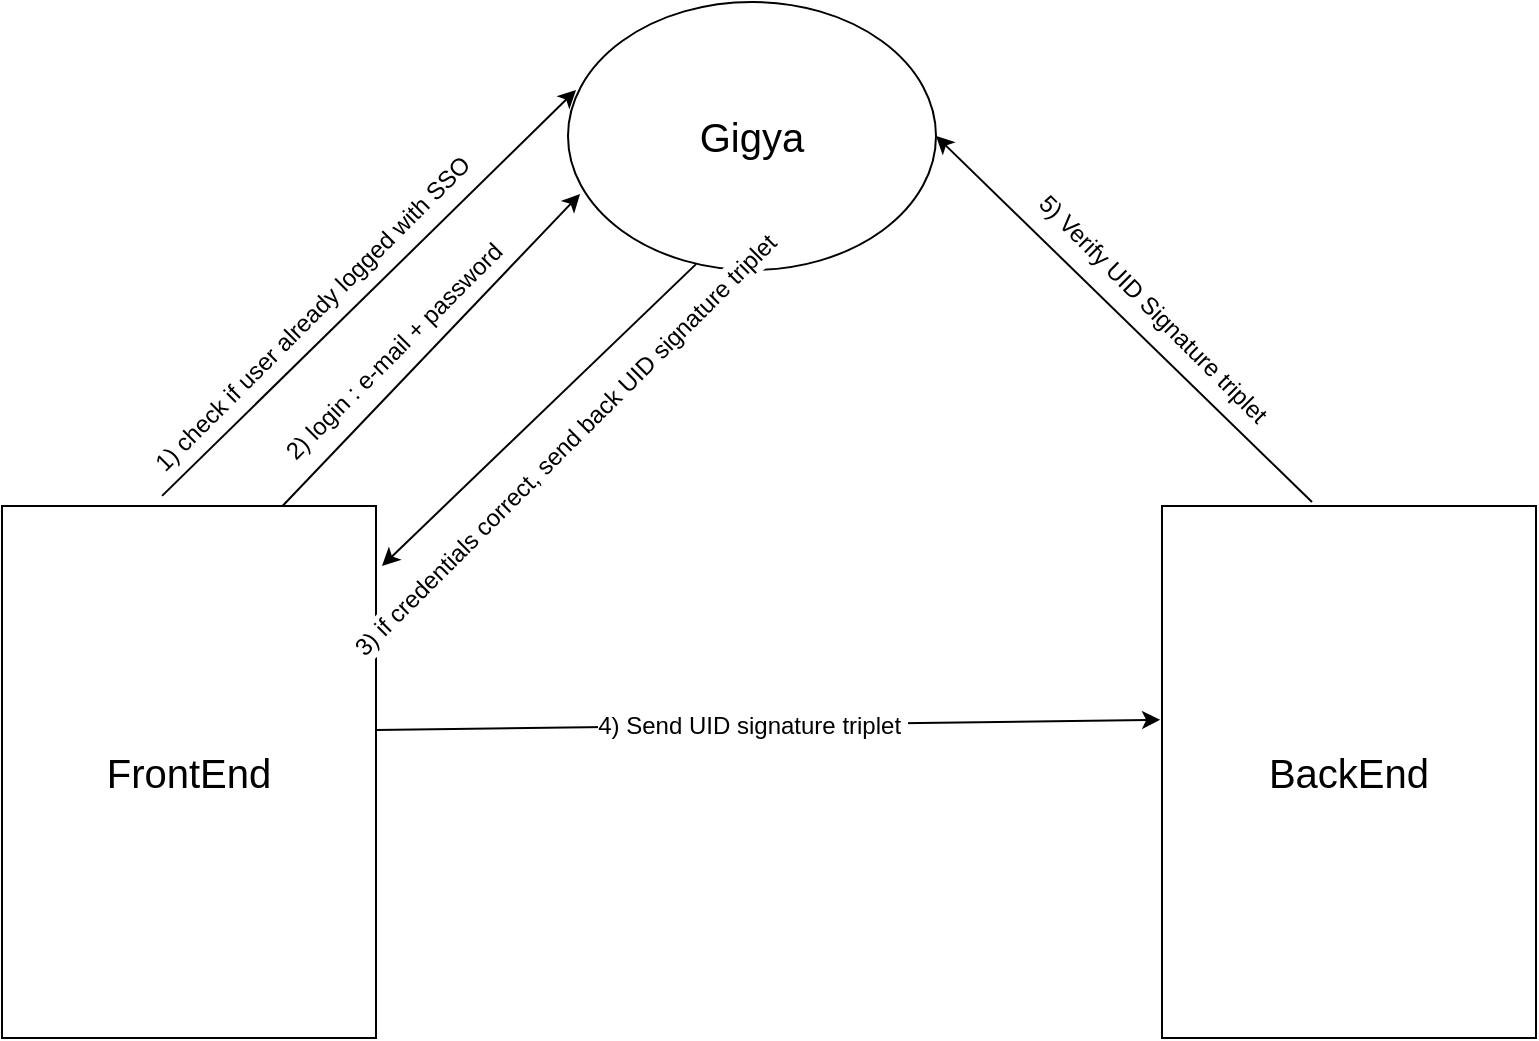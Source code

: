 <mxfile version="12.2.6" type="github" pages="1">
  <diagram id="T51DL8VS3MEVyypuouv7" name="Page-1">
    <mxGraphModel dx="1417" dy="737" grid="0" gridSize="10" guides="1" tooltips="1" connect="1" arrows="1" fold="1" page="1" pageScale="1" pageWidth="827" pageHeight="1169" math="0" shadow="0">
      <root>
        <mxCell id="0"/>
        <mxCell id="1" parent="0"/>
        <mxCell id="QNshcc1E57g5_kJ_p8iO-1" value="&lt;font style=&quot;font-size: 20px&quot;&gt;FrontEnd&lt;/font&gt;" style="rounded=0;whiteSpace=wrap;html=1;" vertex="1" parent="1">
          <mxGeometry x="29" y="274" width="187" height="266" as="geometry"/>
        </mxCell>
        <mxCell id="QNshcc1E57g5_kJ_p8iO-3" value="&lt;font style=&quot;font-size: 20px&quot;&gt;Gigya&lt;/font&gt;" style="ellipse;whiteSpace=wrap;html=1;" vertex="1" parent="1">
          <mxGeometry x="312" y="22" width="184" height="134" as="geometry"/>
        </mxCell>
        <mxCell id="QNshcc1E57g5_kJ_p8iO-4" value="" style="endArrow=classic;html=1;entryX=0.033;entryY=0.716;entryDx=0;entryDy=0;exitX=0.75;exitY=0;exitDx=0;exitDy=0;entryPerimeter=0;" edge="1" parent="1" source="QNshcc1E57g5_kJ_p8iO-1" target="QNshcc1E57g5_kJ_p8iO-3">
          <mxGeometry width="50" height="50" relative="1" as="geometry">
            <mxPoint x="65" y="405" as="sourcePoint"/>
            <mxPoint x="115" y="355" as="targetPoint"/>
          </mxGeometry>
        </mxCell>
        <mxCell id="QNshcc1E57g5_kJ_p8iO-5" value="2) login : e-mail + password" style="text;html=1;resizable=0;points=[];align=center;verticalAlign=middle;labelBackgroundColor=#ffffff;rotation=-45;" vertex="1" connectable="0" parent="QNshcc1E57g5_kJ_p8iO-4">
          <mxGeometry x="0.15" y="3" relative="1" as="geometry">
            <mxPoint x="-28" y="15" as="offset"/>
          </mxGeometry>
        </mxCell>
        <mxCell id="QNshcc1E57g5_kJ_p8iO-8" value="" style="endArrow=classic;html=1;exitX=0.348;exitY=0.978;exitDx=0;exitDy=0;exitPerimeter=0;" edge="1" parent="1" source="QNshcc1E57g5_kJ_p8iO-3">
          <mxGeometry width="50" height="50" relative="1" as="geometry">
            <mxPoint x="58" y="484" as="sourcePoint"/>
            <mxPoint x="219" y="304" as="targetPoint"/>
          </mxGeometry>
        </mxCell>
        <mxCell id="QNshcc1E57g5_kJ_p8iO-9" value="3) if credentials correct, send back UID signature triplet" style="text;html=1;resizable=0;points=[];align=center;verticalAlign=middle;labelBackgroundColor=#ffffff;rotation=-45;" vertex="1" connectable="0" parent="1">
          <mxGeometry x="323.808" y="225.313" as="geometry">
            <mxPoint x="-23" y="4" as="offset"/>
          </mxGeometry>
        </mxCell>
        <mxCell id="QNshcc1E57g5_kJ_p8iO-11" value="" style="endArrow=classic;html=1;entryX=0.022;entryY=0.328;entryDx=0;entryDy=0;entryPerimeter=0;exitX=0.428;exitY=-0.019;exitDx=0;exitDy=0;exitPerimeter=0;" edge="1" parent="1" source="QNshcc1E57g5_kJ_p8iO-1" target="QNshcc1E57g5_kJ_p8iO-3">
          <mxGeometry width="50" height="50" relative="1" as="geometry">
            <mxPoint x="29" y="448" as="sourcePoint"/>
            <mxPoint x="79" y="398" as="targetPoint"/>
          </mxGeometry>
        </mxCell>
        <mxCell id="QNshcc1E57g5_kJ_p8iO-12" value="1) check if user already logged with SSO" style="text;html=1;resizable=0;points=[];align=center;verticalAlign=middle;labelBackgroundColor=#ffffff;rotation=-45;" vertex="1" connectable="0" parent="1">
          <mxGeometry x="194.625" y="156.124" as="geometry">
            <mxPoint x="-23" y="8" as="offset"/>
          </mxGeometry>
        </mxCell>
        <mxCell id="QNshcc1E57g5_kJ_p8iO-13" value="&lt;font style=&quot;font-size: 20px&quot;&gt;BackEnd&lt;/font&gt;" style="rounded=0;whiteSpace=wrap;html=1;" vertex="1" parent="1">
          <mxGeometry x="609" y="274" width="187" height="266" as="geometry"/>
        </mxCell>
        <mxCell id="QNshcc1E57g5_kJ_p8iO-14" value="" style="endArrow=classic;html=1;exitX=1;exitY=0.421;exitDx=0;exitDy=0;exitPerimeter=0;entryX=-0.005;entryY=0.402;entryDx=0;entryDy=0;entryPerimeter=0;" edge="1" parent="1" source="QNshcc1E57g5_kJ_p8iO-1" target="QNshcc1E57g5_kJ_p8iO-13">
          <mxGeometry width="50" height="50" relative="1" as="geometry">
            <mxPoint x="324" y="407" as="sourcePoint"/>
            <mxPoint x="374" y="357" as="targetPoint"/>
          </mxGeometry>
        </mxCell>
        <mxCell id="QNshcc1E57g5_kJ_p8iO-15" value="4) Send UID signature triplet&amp;nbsp;" style="text;html=1;resizable=0;points=[];align=center;verticalAlign=middle;labelBackgroundColor=#ffffff;" vertex="1" connectable="0" parent="QNshcc1E57g5_kJ_p8iO-14">
          <mxGeometry x="-0.143" relative="1" as="geometry">
            <mxPoint x="20" as="offset"/>
          </mxGeometry>
        </mxCell>
        <mxCell id="QNshcc1E57g5_kJ_p8iO-16" value="" style="endArrow=classic;html=1;entryX=1;entryY=0.5;entryDx=0;entryDy=0;" edge="1" parent="1" target="QNshcc1E57g5_kJ_p8iO-3">
          <mxGeometry width="50" height="50" relative="1" as="geometry">
            <mxPoint x="684" y="272" as="sourcePoint"/>
            <mxPoint x="79" y="561" as="targetPoint"/>
          </mxGeometry>
        </mxCell>
        <mxCell id="QNshcc1E57g5_kJ_p8iO-17" value="5) Verify UID Signature triplet" style="text;html=1;resizable=0;points=[];align=center;verticalAlign=middle;labelBackgroundColor=#ffffff;rotation=45;" vertex="1" connectable="0" parent="QNshcc1E57g5_kJ_p8iO-16">
          <mxGeometry x="-0.038" relative="1" as="geometry">
            <mxPoint x="10" y="-9" as="offset"/>
          </mxGeometry>
        </mxCell>
      </root>
    </mxGraphModel>
  </diagram>
</mxfile>
